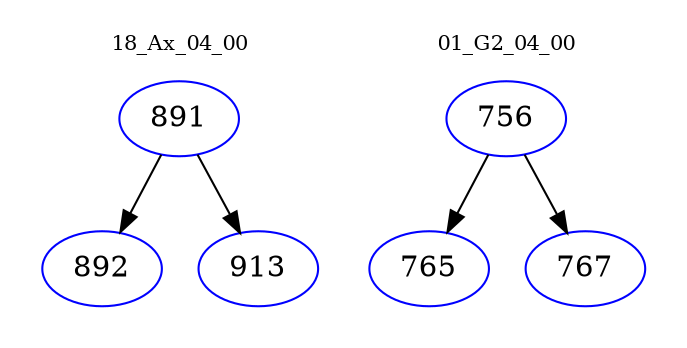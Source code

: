 digraph{
subgraph cluster_0 {
color = white
label = "18_Ax_04_00";
fontsize=10;
T0_891 [label="891", color="blue"]
T0_891 -> T0_892 [color="black"]
T0_892 [label="892", color="blue"]
T0_891 -> T0_913 [color="black"]
T0_913 [label="913", color="blue"]
}
subgraph cluster_1 {
color = white
label = "01_G2_04_00";
fontsize=10;
T1_756 [label="756", color="blue"]
T1_756 -> T1_765 [color="black"]
T1_765 [label="765", color="blue"]
T1_756 -> T1_767 [color="black"]
T1_767 [label="767", color="blue"]
}
}
